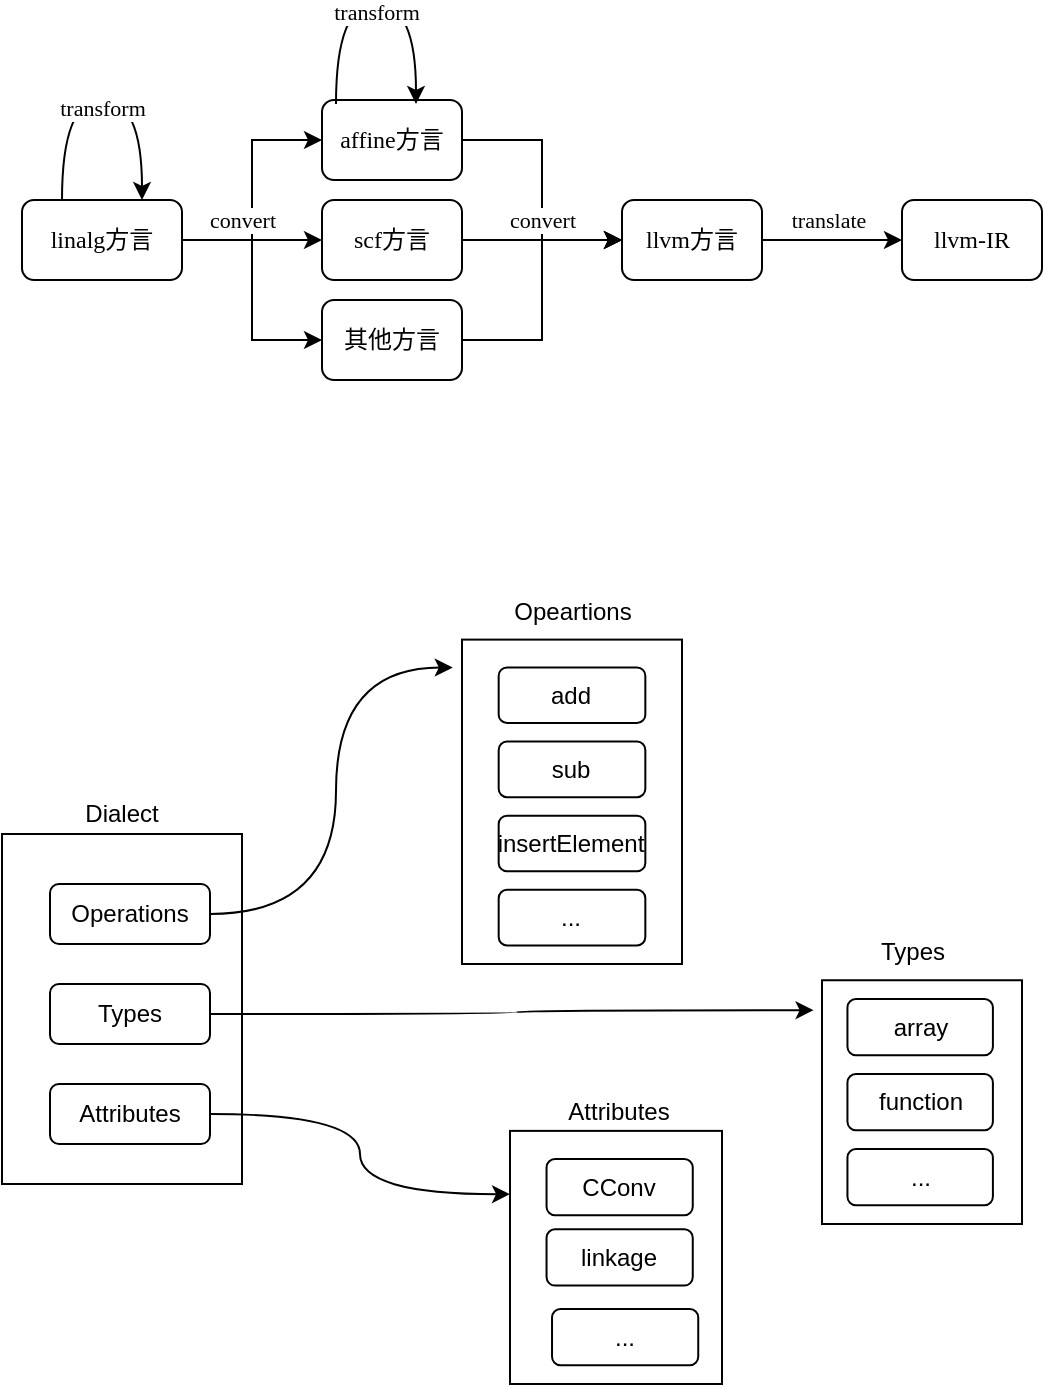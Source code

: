 <mxfile version="23.0.1" type="github">
  <diagram name="第 1 页" id="H1nVQgGb2neU2fgsevfg">
    <mxGraphModel dx="1434" dy="780" grid="1" gridSize="10" guides="1" tooltips="1" connect="1" arrows="1" fold="1" page="1" pageScale="1" pageWidth="827" pageHeight="1169" math="0" shadow="0">
      <root>
        <mxCell id="0" />
        <mxCell id="1" parent="0" />
        <mxCell id="RpMdboRiBtHjFqnN1tty-9" style="edgeStyle=orthogonalEdgeStyle;rounded=0;orthogonalLoop=1;jettySize=auto;html=1;entryX=0;entryY=0.5;entryDx=0;entryDy=0;fontFamily=Times New Roman;" edge="1" parent="1" source="RpMdboRiBtHjFqnN1tty-1" target="RpMdboRiBtHjFqnN1tty-2">
          <mxGeometry relative="1" as="geometry" />
        </mxCell>
        <mxCell id="RpMdboRiBtHjFqnN1tty-10" style="edgeStyle=orthogonalEdgeStyle;rounded=0;orthogonalLoop=1;jettySize=auto;html=1;entryX=0;entryY=0.5;entryDx=0;entryDy=0;fontFamily=Times New Roman;" edge="1" parent="1" source="RpMdboRiBtHjFqnN1tty-1" target="RpMdboRiBtHjFqnN1tty-7">
          <mxGeometry relative="1" as="geometry" />
        </mxCell>
        <mxCell id="RpMdboRiBtHjFqnN1tty-18" value="convert" style="edgeLabel;html=1;align=center;verticalAlign=middle;resizable=0;points=[];fontFamily=Times New Roman;" vertex="1" connectable="0" parent="RpMdboRiBtHjFqnN1tty-10">
          <mxGeometry x="0.486" y="-1" relative="1" as="geometry">
            <mxPoint x="-22" y="-11" as="offset" />
          </mxGeometry>
        </mxCell>
        <mxCell id="RpMdboRiBtHjFqnN1tty-11" style="edgeStyle=orthogonalEdgeStyle;rounded=0;orthogonalLoop=1;jettySize=auto;html=1;entryX=0;entryY=0.5;entryDx=0;entryDy=0;fontFamily=Times New Roman;" edge="1" parent="1" source="RpMdboRiBtHjFqnN1tty-1" target="RpMdboRiBtHjFqnN1tty-8">
          <mxGeometry relative="1" as="geometry" />
        </mxCell>
        <mxCell id="RpMdboRiBtHjFqnN1tty-1" value="linalg方言" style="rounded=1;whiteSpace=wrap;html=1;fontFamily=Times New Roman;" vertex="1" parent="1">
          <mxGeometry x="110" y="138" width="80" height="40" as="geometry" />
        </mxCell>
        <mxCell id="RpMdboRiBtHjFqnN1tty-12" style="edgeStyle=orthogonalEdgeStyle;rounded=0;orthogonalLoop=1;jettySize=auto;html=1;entryX=0;entryY=0.5;entryDx=0;entryDy=0;fontFamily=Times New Roman;" edge="1" parent="1" source="RpMdboRiBtHjFqnN1tty-2" target="RpMdboRiBtHjFqnN1tty-3">
          <mxGeometry relative="1" as="geometry" />
        </mxCell>
        <mxCell id="RpMdboRiBtHjFqnN1tty-2" value="affine方言" style="rounded=1;whiteSpace=wrap;html=1;fontFamily=Times New Roman;" vertex="1" parent="1">
          <mxGeometry x="260" y="88" width="70" height="40" as="geometry" />
        </mxCell>
        <mxCell id="RpMdboRiBtHjFqnN1tty-5" style="edgeStyle=orthogonalEdgeStyle;rounded=0;orthogonalLoop=1;jettySize=auto;html=1;fontFamily=Times New Roman;" edge="1" parent="1" source="RpMdboRiBtHjFqnN1tty-3" target="RpMdboRiBtHjFqnN1tty-4">
          <mxGeometry relative="1" as="geometry" />
        </mxCell>
        <mxCell id="RpMdboRiBtHjFqnN1tty-29" value="translate" style="edgeLabel;html=1;align=center;verticalAlign=middle;resizable=0;points=[];fontFamily=Times New Roman;" vertex="1" connectable="0" parent="RpMdboRiBtHjFqnN1tty-5">
          <mxGeometry x="-0.067" relative="1" as="geometry">
            <mxPoint y="-10" as="offset" />
          </mxGeometry>
        </mxCell>
        <mxCell id="RpMdboRiBtHjFqnN1tty-3" value="llvm方言" style="rounded=1;whiteSpace=wrap;html=1;fontFamily=Times New Roman;" vertex="1" parent="1">
          <mxGeometry x="410" y="138" width="70" height="40" as="geometry" />
        </mxCell>
        <mxCell id="RpMdboRiBtHjFqnN1tty-4" value="llvm-IR" style="rounded=1;whiteSpace=wrap;html=1;fontFamily=Times New Roman;" vertex="1" parent="1">
          <mxGeometry x="550" y="138" width="70" height="40" as="geometry" />
        </mxCell>
        <mxCell id="RpMdboRiBtHjFqnN1tty-13" style="edgeStyle=orthogonalEdgeStyle;rounded=0;orthogonalLoop=1;jettySize=auto;html=1;entryX=0;entryY=0.5;entryDx=0;entryDy=0;fontFamily=Times New Roman;" edge="1" parent="1" source="RpMdboRiBtHjFqnN1tty-7" target="RpMdboRiBtHjFqnN1tty-3">
          <mxGeometry relative="1" as="geometry" />
        </mxCell>
        <mxCell id="RpMdboRiBtHjFqnN1tty-19" value="convert" style="edgeLabel;html=1;align=center;verticalAlign=middle;resizable=0;points=[];fontFamily=Times New Roman;" vertex="1" connectable="0" parent="RpMdboRiBtHjFqnN1tty-13">
          <mxGeometry x="-0.35" y="1" relative="1" as="geometry">
            <mxPoint x="14" y="-9" as="offset" />
          </mxGeometry>
        </mxCell>
        <mxCell id="RpMdboRiBtHjFqnN1tty-7" value="scf方言" style="rounded=1;whiteSpace=wrap;html=1;fontFamily=Times New Roman;" vertex="1" parent="1">
          <mxGeometry x="260" y="138" width="70" height="40" as="geometry" />
        </mxCell>
        <mxCell id="RpMdboRiBtHjFqnN1tty-14" style="edgeStyle=orthogonalEdgeStyle;rounded=0;orthogonalLoop=1;jettySize=auto;html=1;entryX=0;entryY=0.5;entryDx=0;entryDy=0;fontFamily=Times New Roman;" edge="1" parent="1" source="RpMdboRiBtHjFqnN1tty-8" target="RpMdboRiBtHjFqnN1tty-3">
          <mxGeometry relative="1" as="geometry" />
        </mxCell>
        <mxCell id="RpMdboRiBtHjFqnN1tty-8" value="其他方言" style="rounded=1;whiteSpace=wrap;html=1;fontFamily=Times New Roman;" vertex="1" parent="1">
          <mxGeometry x="260" y="188" width="70" height="40" as="geometry" />
        </mxCell>
        <mxCell id="RpMdboRiBtHjFqnN1tty-25" style="edgeStyle=orthogonalEdgeStyle;curved=1;rounded=0;orthogonalLoop=1;jettySize=auto;html=1;exitX=0.25;exitY=0;exitDx=0;exitDy=0;entryX=0.75;entryY=0;entryDx=0;entryDy=0;fontFamily=Times New Roman;" edge="1" parent="1" source="RpMdboRiBtHjFqnN1tty-1" target="RpMdboRiBtHjFqnN1tty-1">
          <mxGeometry relative="1" as="geometry">
            <Array as="points">
              <mxPoint x="130" y="88" />
              <mxPoint x="170" y="88" />
            </Array>
          </mxGeometry>
        </mxCell>
        <mxCell id="RpMdboRiBtHjFqnN1tty-26" value="transform" style="edgeLabel;html=1;align=center;verticalAlign=middle;resizable=0;points=[];fontFamily=Times New Roman;" vertex="1" connectable="0" parent="RpMdboRiBtHjFqnN1tty-25">
          <mxGeometry y="-4" relative="1" as="geometry">
            <mxPoint as="offset" />
          </mxGeometry>
        </mxCell>
        <mxCell id="RpMdboRiBtHjFqnN1tty-27" style="edgeStyle=orthogonalEdgeStyle;curved=1;rounded=0;orthogonalLoop=1;jettySize=auto;html=1;exitX=0.25;exitY=0;exitDx=0;exitDy=0;entryX=0.75;entryY=0;entryDx=0;entryDy=0;fontFamily=Times New Roman;" edge="1" parent="1">
          <mxGeometry relative="1" as="geometry">
            <mxPoint x="267" y="90" as="sourcePoint" />
            <mxPoint x="307" y="90" as="targetPoint" />
            <Array as="points">
              <mxPoint x="267" y="40" />
              <mxPoint x="307" y="40" />
            </Array>
          </mxGeometry>
        </mxCell>
        <mxCell id="RpMdboRiBtHjFqnN1tty-28" value="transform" style="edgeLabel;html=1;align=center;verticalAlign=middle;resizable=0;points=[];fontFamily=Times New Roman;" vertex="1" connectable="0" parent="RpMdboRiBtHjFqnN1tty-27">
          <mxGeometry y="-4" relative="1" as="geometry">
            <mxPoint as="offset" />
          </mxGeometry>
        </mxCell>
        <mxCell id="RpMdboRiBtHjFqnN1tty-41" value="" style="group" vertex="1" connectable="0" parent="1">
          <mxGeometry x="100" y="430" width="120" height="200" as="geometry" />
        </mxCell>
        <mxCell id="RpMdboRiBtHjFqnN1tty-35" value="" style="rounded=0;whiteSpace=wrap;html=1;" vertex="1" parent="RpMdboRiBtHjFqnN1tty-41">
          <mxGeometry y="25" width="120" height="175" as="geometry" />
        </mxCell>
        <mxCell id="RpMdboRiBtHjFqnN1tty-36" value="Operations" style="rounded=1;whiteSpace=wrap;html=1;" vertex="1" parent="RpMdboRiBtHjFqnN1tty-41">
          <mxGeometry x="24" y="50" width="80" height="30" as="geometry" />
        </mxCell>
        <mxCell id="RpMdboRiBtHjFqnN1tty-37" value="Types" style="rounded=1;whiteSpace=wrap;html=1;" vertex="1" parent="RpMdboRiBtHjFqnN1tty-41">
          <mxGeometry x="24" y="100" width="80" height="30" as="geometry" />
        </mxCell>
        <mxCell id="RpMdboRiBtHjFqnN1tty-38" value="Attributes" style="rounded=1;whiteSpace=wrap;html=1;" vertex="1" parent="RpMdboRiBtHjFqnN1tty-41">
          <mxGeometry x="24" y="150" width="80" height="30" as="geometry" />
        </mxCell>
        <mxCell id="RpMdboRiBtHjFqnN1tty-39" value="Dialect" style="text;html=1;strokeColor=none;fillColor=none;align=center;verticalAlign=middle;whiteSpace=wrap;rounded=0;" vertex="1" parent="RpMdboRiBtHjFqnN1tty-41">
          <mxGeometry x="30" width="60" height="30" as="geometry" />
        </mxCell>
        <mxCell id="RpMdboRiBtHjFqnN1tty-42" style="edgeStyle=orthogonalEdgeStyle;curved=1;rounded=0;orthogonalLoop=1;jettySize=auto;html=1;entryX=-0.042;entryY=0.086;entryDx=0;entryDy=0;entryPerimeter=0;" edge="1" parent="1" source="RpMdboRiBtHjFqnN1tty-36" target="RpMdboRiBtHjFqnN1tty-31">
          <mxGeometry relative="1" as="geometry" />
        </mxCell>
        <mxCell id="RpMdboRiBtHjFqnN1tty-56" style="edgeStyle=orthogonalEdgeStyle;curved=1;rounded=0;orthogonalLoop=1;jettySize=auto;html=1;entryX=-0.042;entryY=0.123;entryDx=0;entryDy=0;entryPerimeter=0;" edge="1" parent="1" source="RpMdboRiBtHjFqnN1tty-37" target="RpMdboRiBtHjFqnN1tty-51">
          <mxGeometry relative="1" as="geometry" />
        </mxCell>
        <mxCell id="RpMdboRiBtHjFqnN1tty-57" style="edgeStyle=orthogonalEdgeStyle;curved=1;rounded=0;orthogonalLoop=1;jettySize=auto;html=1;exitX=1;exitY=0.5;exitDx=0;exitDy=0;entryX=0;entryY=0.25;entryDx=0;entryDy=0;" edge="1" parent="1" source="RpMdboRiBtHjFqnN1tty-38" target="RpMdboRiBtHjFqnN1tty-45">
          <mxGeometry relative="1" as="geometry" />
        </mxCell>
        <mxCell id="RpMdboRiBtHjFqnN1tty-58" value="" style="group" vertex="1" connectable="0" parent="1">
          <mxGeometry x="510" y="500" width="100" height="150" as="geometry" />
        </mxCell>
        <mxCell id="RpMdboRiBtHjFqnN1tty-51" value="" style="rounded=0;whiteSpace=wrap;html=1;" vertex="1" parent="RpMdboRiBtHjFqnN1tty-58">
          <mxGeometry y="28.125" width="100" height="121.875" as="geometry" />
        </mxCell>
        <mxCell id="RpMdboRiBtHjFqnN1tty-52" value="array" style="rounded=1;whiteSpace=wrap;html=1;" vertex="1" parent="RpMdboRiBtHjFqnN1tty-58">
          <mxGeometry x="12.727" y="37.5" width="72.727" height="28.125" as="geometry" />
        </mxCell>
        <mxCell id="RpMdboRiBtHjFqnN1tty-53" value="function" style="rounded=1;whiteSpace=wrap;html=1;" vertex="1" parent="RpMdboRiBtHjFqnN1tty-58">
          <mxGeometry x="12.727" y="75" width="72.727" height="28.125" as="geometry" />
        </mxCell>
        <mxCell id="RpMdboRiBtHjFqnN1tty-54" value="..." style="rounded=1;whiteSpace=wrap;html=1;" vertex="1" parent="RpMdboRiBtHjFqnN1tty-58">
          <mxGeometry x="12.727" y="112.5" width="72.727" height="28.125" as="geometry" />
        </mxCell>
        <mxCell id="RpMdboRiBtHjFqnN1tty-55" value="Types" style="text;html=1;strokeColor=none;fillColor=none;align=center;verticalAlign=middle;whiteSpace=wrap;rounded=0;" vertex="1" parent="RpMdboRiBtHjFqnN1tty-58">
          <mxGeometry x="18.182" width="54.545" height="28.125" as="geometry" />
        </mxCell>
        <mxCell id="RpMdboRiBtHjFqnN1tty-59" value="" style="group" vertex="1" connectable="0" parent="1">
          <mxGeometry x="354" y="580" width="106" height="150" as="geometry" />
        </mxCell>
        <mxCell id="RpMdboRiBtHjFqnN1tty-45" value="" style="rounded=0;whiteSpace=wrap;html=1;" vertex="1" parent="RpMdboRiBtHjFqnN1tty-59">
          <mxGeometry y="23.438" width="106" height="126.562" as="geometry" />
        </mxCell>
        <mxCell id="RpMdboRiBtHjFqnN1tty-46" value="CConv" style="rounded=1;whiteSpace=wrap;html=1;" vertex="1" parent="RpMdboRiBtHjFqnN1tty-59">
          <mxGeometry x="18.276" y="37.5" width="73.103" height="28.125" as="geometry" />
        </mxCell>
        <mxCell id="RpMdboRiBtHjFqnN1tty-47" value="linkage" style="rounded=1;whiteSpace=wrap;html=1;" vertex="1" parent="RpMdboRiBtHjFqnN1tty-59">
          <mxGeometry x="18.276" y="72.656" width="73.103" height="28.125" as="geometry" />
        </mxCell>
        <mxCell id="RpMdboRiBtHjFqnN1tty-48" value="..." style="rounded=1;whiteSpace=wrap;html=1;" vertex="1" parent="RpMdboRiBtHjFqnN1tty-59">
          <mxGeometry x="21.017" y="112.5" width="73.103" height="28.125" as="geometry" />
        </mxCell>
        <mxCell id="RpMdboRiBtHjFqnN1tty-49" value="Attributes" style="text;html=1;strokeColor=none;fillColor=none;align=center;verticalAlign=middle;whiteSpace=wrap;rounded=0;" vertex="1" parent="RpMdboRiBtHjFqnN1tty-59">
          <mxGeometry x="27.414" width="54.828" height="28.125" as="geometry" />
        </mxCell>
        <mxCell id="RpMdboRiBtHjFqnN1tty-60" value="" style="group" vertex="1" connectable="0" parent="1">
          <mxGeometry x="330" y="330" width="110" height="190" as="geometry" />
        </mxCell>
        <mxCell id="RpMdboRiBtHjFqnN1tty-40" value="" style="group" vertex="1" connectable="0" parent="RpMdboRiBtHjFqnN1tty-60">
          <mxGeometry y="27.805" width="110.0" height="162.195" as="geometry" />
        </mxCell>
        <mxCell id="RpMdboRiBtHjFqnN1tty-31" value="" style="rounded=0;whiteSpace=wrap;html=1;" vertex="1" parent="RpMdboRiBtHjFqnN1tty-40">
          <mxGeometry width="110.0" height="162.195" as="geometry" />
        </mxCell>
        <mxCell id="RpMdboRiBtHjFqnN1tty-30" value="add" style="rounded=1;whiteSpace=wrap;html=1;" vertex="1" parent="RpMdboRiBtHjFqnN1tty-40">
          <mxGeometry x="18.333" y="13.902" width="73.333" height="27.805" as="geometry" />
        </mxCell>
        <mxCell id="RpMdboRiBtHjFqnN1tty-32" value="sub" style="rounded=1;whiteSpace=wrap;html=1;" vertex="1" parent="RpMdboRiBtHjFqnN1tty-40">
          <mxGeometry x="18.333" y="50.976" width="73.333" height="27.805" as="geometry" />
        </mxCell>
        <mxCell id="RpMdboRiBtHjFqnN1tty-33" value="insertElement" style="rounded=1;whiteSpace=wrap;html=1;" vertex="1" parent="RpMdboRiBtHjFqnN1tty-40">
          <mxGeometry x="18.333" y="88.049" width="73.333" height="27.805" as="geometry" />
        </mxCell>
        <mxCell id="RpMdboRiBtHjFqnN1tty-34" value="..." style="rounded=1;whiteSpace=wrap;html=1;" vertex="1" parent="RpMdboRiBtHjFqnN1tty-40">
          <mxGeometry x="18.333" y="125.122" width="73.333" height="27.805" as="geometry" />
        </mxCell>
        <mxCell id="RpMdboRiBtHjFqnN1tty-43" value="Opeartions" style="text;html=1;strokeColor=none;fillColor=none;align=center;verticalAlign=middle;whiteSpace=wrap;rounded=0;" vertex="1" parent="RpMdboRiBtHjFqnN1tty-60">
          <mxGeometry x="27.5" width="55.0" height="27.805" as="geometry" />
        </mxCell>
      </root>
    </mxGraphModel>
  </diagram>
</mxfile>

